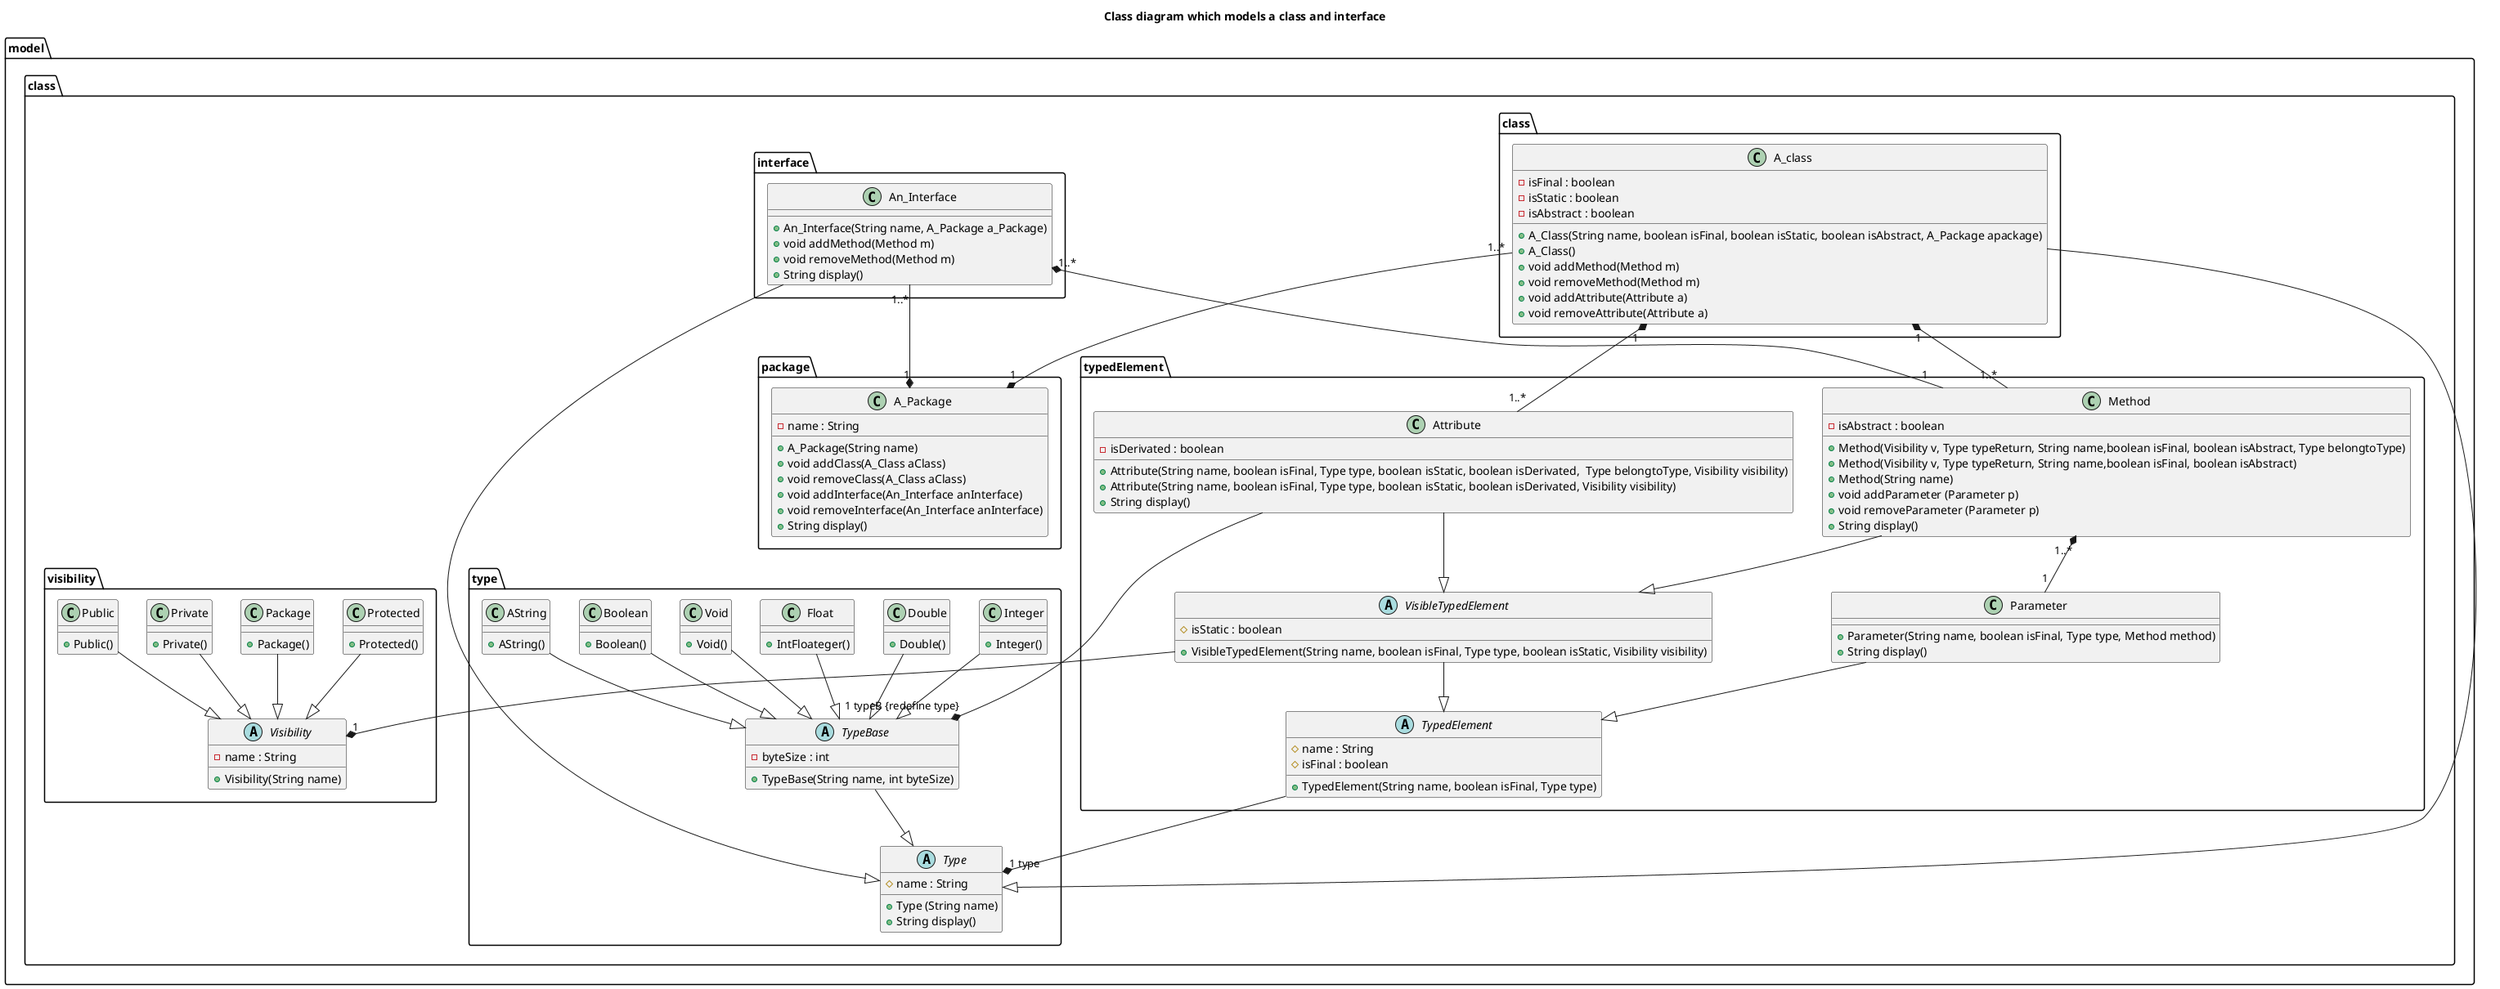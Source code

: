 @startuml

title Class diagram which models a class and interface



package model.class <<folder>> {

	package model.class.package <<folder>> {
		class A_Package {
		 - name : String

		 + A_Package(String name)
		 + void addClass(A_Class aClass)
		 + void removeClass(A_Class aClass)
		 + void addInterface(An_Interface anInterface)
		 + void removeInterface(An_Interface anInterface)
		 + String display()
		}
	}

	package model.class.class <<folder>> {

		 class A_class {
		  - isFinal : boolean
		  - isStatic : boolean
		  - isAbstract : boolean

		  + A_Class(String name, boolean isFinal, boolean isStatic, boolean isAbstract, A_Package apackage)
		  + A_Class()
		  + void addMethod(Method m)
		  + void removeMethod(Method m)
		  + void addAttribute(Attribute a)
		  + void removeAttribute(Attribute a)
		}
	}

	package model.class.interface <<folder>> {
		class An_Interface {

		+ An_Interface(String name, A_Package a_Package)
		+ void addMethod(Method m)
		+ void removeMethod(Method m)
		+ String display()
		}
	}


	package model.class.typedElement <<folder>> {

		class Attribute {
			- isDerivated : boolean

			+ Attribute(String name, boolean isFinal, Type type, boolean isStatic, boolean isDerivated,  Type belongtoType, Visibility visibility)
			+ Attribute(String name, boolean isFinal, Type type, boolean isStatic, boolean isDerivated, Visibility visibility)
			+ String display()
		}

		class Method {
			- isAbstract : boolean

			+ Method(Visibility v, Type typeReturn, String name,boolean isFinal, boolean isAbstract, Type belongtoType)
			+ Method(Visibility v, Type typeReturn, String name,boolean isFinal, boolean isAbstract)
			+ Method(String name)
			+ void addParameter (Parameter p)
			+ void removeParameter (Parameter p)
			+ String display()
		}

		class Parameter {
			+ Parameter(String name, boolean isFinal, Type type, Method method)
			+ String display()
		}

		abstract class TypedElement{
			# name : String
			# isFinal : boolean

			+ TypedElement(String name, boolean isFinal, Type type)
		}

		abstract class VisibleTypedElement {
			# isStatic : boolean

			+ VisibleTypedElement(String name, boolean isFinal, Type type, boolean isStatic, Visibility visibility)
		}
	}



	package model.class.type <<folder>> {
		abstract class Type{
			# name : String

			+ Type (String name)
			+ String display()
		}

		abstract class TypeBase{
		 	- byteSize : int
		 	+ TypeBase(String name, int byteSize)
		}

		class Integer {
			+ Integer()
		}

		class Double {
			+ Double()
		}

		class Float {
			+ IntFloateger()
		}

		class Void {
			+ Void()
		}

		class Boolean {
			+ Boolean()
		}

		class AString {
			+ AString()
		}
	}

	Boolean --|> TypeBase
	Float --|> TypeBase
	Double --|> TypeBase
	Integer --|> TypeBase
	Void --|> TypeBase
	AString --|> TypeBase

	TypeBase --|> Type

	TypedElement  " " --* "1 type" Type
	Attribute  " " --* "1 typeB {redefine type}" TypeBase


	package model.class.visibility <<folder>> {

		abstract class Visibility{
			- name : String

			+ Visibility(String name)
		}

		class Private {
			+ Private()
		}

		class Public {
			+ Public()
		}

		class Protected {
			+ Protected()
		}

		class Package {
			+ Package()
		}
	}

	Private --|> Visibility
	Public --|> Visibility
	Protected --|> Visibility
	Package --|> Visibility

	VisibleTypedElement --|> TypedElement
	Parameter --|> TypedElement

	Method --|> VisibleTypedElement
	Attribute --|> VisibleTypedElement
	VisibleTypedElement " " --* "1" Visibility


	A_class --|> Type
	A_class "1..*" --* "1" A_Package
	An_Interface "1..*" --* "1" A_Package
	A_class "1" *-- "1..*" Attribute
	A_class "1" *-- "1..*" Method

	An_Interface "1..*" *-- "1" Method

	Method "1..*" *-- "1" Parameter

	An_Interface --|> Type

}






@enduml